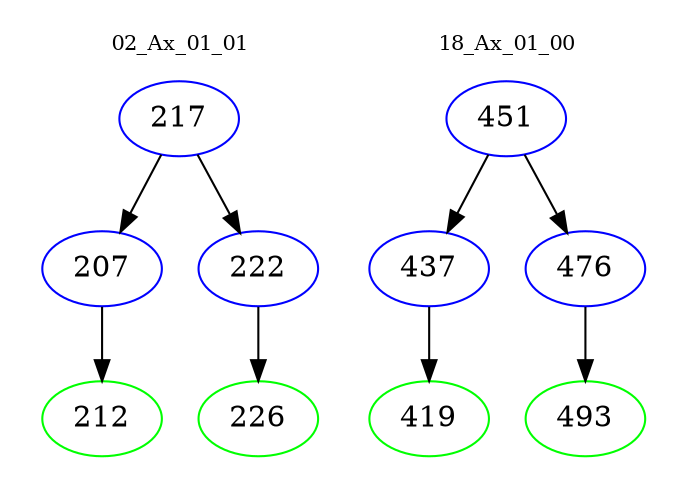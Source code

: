 digraph{
subgraph cluster_0 {
color = white
label = "02_Ax_01_01";
fontsize=10;
T0_217 [label="217", color="blue"]
T0_217 -> T0_207 [color="black"]
T0_207 [label="207", color="blue"]
T0_207 -> T0_212 [color="black"]
T0_212 [label="212", color="green"]
T0_217 -> T0_222 [color="black"]
T0_222 [label="222", color="blue"]
T0_222 -> T0_226 [color="black"]
T0_226 [label="226", color="green"]
}
subgraph cluster_1 {
color = white
label = "18_Ax_01_00";
fontsize=10;
T1_451 [label="451", color="blue"]
T1_451 -> T1_437 [color="black"]
T1_437 [label="437", color="blue"]
T1_437 -> T1_419 [color="black"]
T1_419 [label="419", color="green"]
T1_451 -> T1_476 [color="black"]
T1_476 [label="476", color="blue"]
T1_476 -> T1_493 [color="black"]
T1_493 [label="493", color="green"]
}
}
